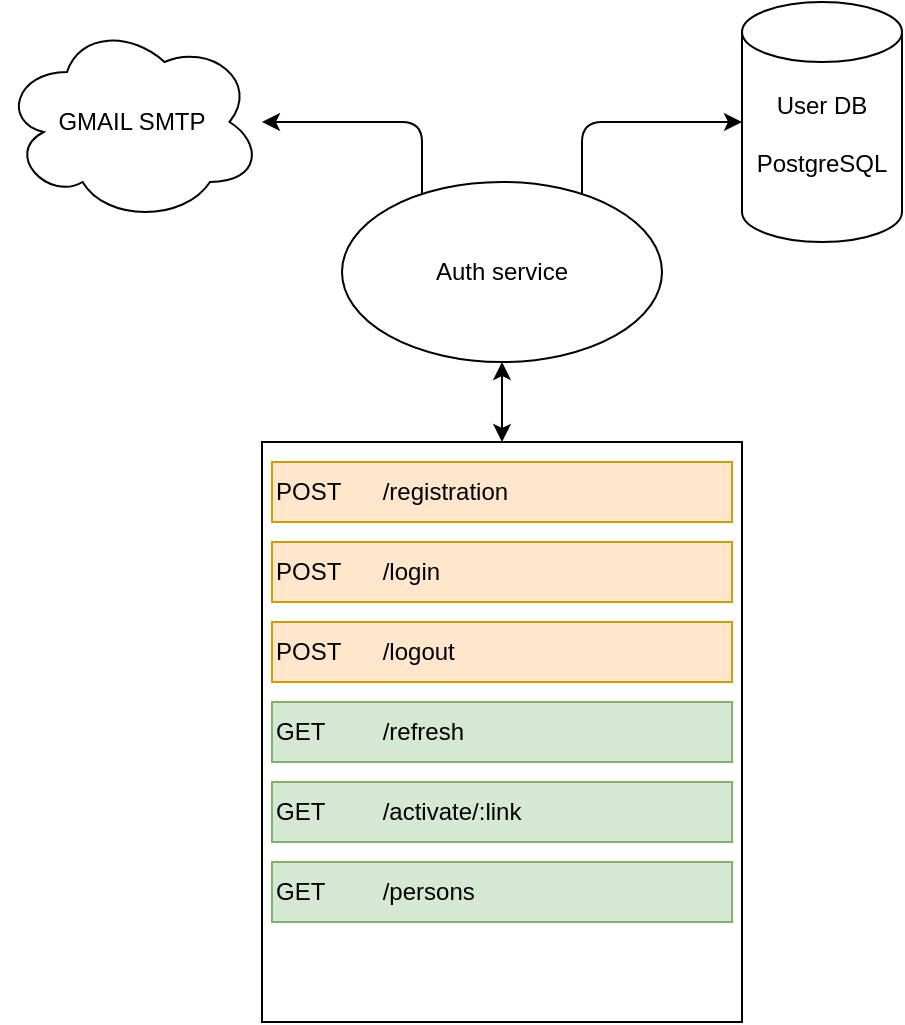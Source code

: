 <mxfile>
    <diagram id="9c2lj-JPDb9KU60pFkuu" name="Page-1">
        <mxGraphModel dx="810" dy="509" grid="1" gridSize="10" guides="1" tooltips="1" connect="1" arrows="1" fold="1" page="1" pageScale="1" pageWidth="850" pageHeight="1100" math="0" shadow="0">
            <root>
                <mxCell id="0"/>
                <mxCell id="1" parent="0"/>
                <mxCell id="25" value="" style="rounded=0;whiteSpace=wrap;html=1;" vertex="1" parent="1">
                    <mxGeometry x="280" y="400" width="240" height="290" as="geometry"/>
                </mxCell>
                <mxCell id="3" value="User DB&lt;br&gt;&lt;br&gt;PostgreSQL&lt;br&gt;&lt;div&gt;&lt;br&gt;&lt;/div&gt;" style="shape=cylinder3;whiteSpace=wrap;html=1;boundedLbl=1;backgroundOutline=1;size=15;" vertex="1" parent="1">
                    <mxGeometry x="520" y="180" width="80" height="120" as="geometry"/>
                </mxCell>
                <mxCell id="4" value="" style="endArrow=classic;html=1;entryX=0;entryY=0.5;entryDx=0;entryDy=0;entryPerimeter=0;" edge="1" parent="1" target="3">
                    <mxGeometry width="50" height="50" relative="1" as="geometry">
                        <mxPoint x="440" y="280" as="sourcePoint"/>
                        <mxPoint x="490" y="210" as="targetPoint"/>
                        <Array as="points">
                            <mxPoint x="440" y="240"/>
                        </Array>
                    </mxGeometry>
                </mxCell>
                <mxCell id="5" value="GMAIL SMTP" style="ellipse;shape=cloud;whiteSpace=wrap;html=1;" vertex="1" parent="1">
                    <mxGeometry x="150" y="190" width="130" height="100" as="geometry"/>
                </mxCell>
                <mxCell id="6" value="" style="endArrow=classic;html=1;" edge="1" parent="1" target="5">
                    <mxGeometry width="50" height="50" relative="1" as="geometry">
                        <mxPoint x="360" y="280" as="sourcePoint"/>
                        <mxPoint x="290" y="210" as="targetPoint"/>
                        <Array as="points">
                            <mxPoint x="360" y="240"/>
                        </Array>
                    </mxGeometry>
                </mxCell>
                <mxCell id="10" value="Auth service" style="ellipse;whiteSpace=wrap;html=1;" vertex="1" parent="1">
                    <mxGeometry x="320" y="270" width="160" height="90" as="geometry"/>
                </mxCell>
                <mxCell id="12" value="POST&amp;nbsp;&lt;span style=&quot;white-space: pre;&quot;&gt;&#x9;&lt;/span&gt;&lt;span style=&quot;background-color: transparent;&quot;&gt;/login&lt;/span&gt;" style="rounded=0;whiteSpace=wrap;html=1;fillColor=#ffe6cc;strokeColor=#d79b00;align=left;" vertex="1" parent="1">
                    <mxGeometry x="285" y="450" width="230" height="30" as="geometry"/>
                </mxCell>
                <mxCell id="13" value="POST&amp;nbsp;&lt;span style=&quot;white-space: pre;&quot;&gt;&#x9;&lt;/span&gt;&lt;span style=&quot;background-color: transparent;&quot;&gt;/logout&lt;/span&gt;" style="rounded=0;whiteSpace=wrap;html=1;fillColor=#ffe6cc;strokeColor=#d79b00;align=left;" vertex="1" parent="1">
                    <mxGeometry x="285" y="490" width="230" height="30" as="geometry"/>
                </mxCell>
                <mxCell id="14" value="GET&amp;nbsp;&lt;span style=&quot;white-space: pre;&quot;&gt;&#x9;&lt;/span&gt;&lt;span style=&quot;background-color: transparent;&quot;&gt;/refresh&lt;/span&gt;" style="rounded=0;whiteSpace=wrap;html=1;fillColor=#d5e8d4;strokeColor=#82b366;align=left;" vertex="1" parent="1">
                    <mxGeometry x="285" y="530" width="230" height="30" as="geometry"/>
                </mxCell>
                <mxCell id="15" value="&lt;div&gt;GET&lt;span style=&quot;white-space: pre;&quot;&gt;&#x9;&lt;/span&gt;&lt;span style=&quot;white-space: pre;&quot;&gt;&#x9;&lt;/span&gt;&lt;span style=&quot;background-color: transparent;&quot;&gt;/activate/:link&lt;/span&gt;&lt;/div&gt;" style="rounded=0;whiteSpace=wrap;html=1;fillColor=#d5e8d4;strokeColor=#82b366;align=left;" vertex="1" parent="1">
                    <mxGeometry x="285" y="570" width="230" height="30" as="geometry"/>
                </mxCell>
                <mxCell id="16" value="&lt;div&gt;GET&lt;span style=&quot;white-space: pre;&quot;&gt;&#x9;&lt;/span&gt;&lt;span style=&quot;white-space: pre;&quot;&gt;&#x9;&lt;/span&gt;&lt;span style=&quot;background-color: transparent;&quot;&gt;/persons&lt;/span&gt;&lt;/div&gt;" style="rounded=0;whiteSpace=wrap;html=1;fillColor=#d5e8d4;strokeColor=#82b366;align=left;" vertex="1" parent="1">
                    <mxGeometry x="285" y="610" width="230" height="30" as="geometry"/>
                </mxCell>
                <mxCell id="24" value="POST&lt;span style=&quot;white-space: pre;&quot;&gt;&#x9;&lt;/span&gt;&lt;span style=&quot;background-color: transparent;&quot;&gt;/registration&lt;/span&gt;" style="rounded=0;whiteSpace=wrap;html=1;fillColor=#ffe6cc;strokeColor=#d79b00;align=left;" vertex="1" parent="1">
                    <mxGeometry x="285" y="410" width="230" height="30" as="geometry"/>
                </mxCell>
                <mxCell id="26" value="" style="endArrow=classic;startArrow=classic;html=1;entryX=0.5;entryY=1;entryDx=0;entryDy=0;" edge="1" parent="1" target="10">
                    <mxGeometry width="50" height="50" relative="1" as="geometry">
                        <mxPoint x="400" y="400" as="sourcePoint"/>
                        <mxPoint x="440" y="200" as="targetPoint"/>
                        <Array as="points">
                            <mxPoint x="400" y="380"/>
                        </Array>
                    </mxGeometry>
                </mxCell>
            </root>
        </mxGraphModel>
    </diagram>
</mxfile>